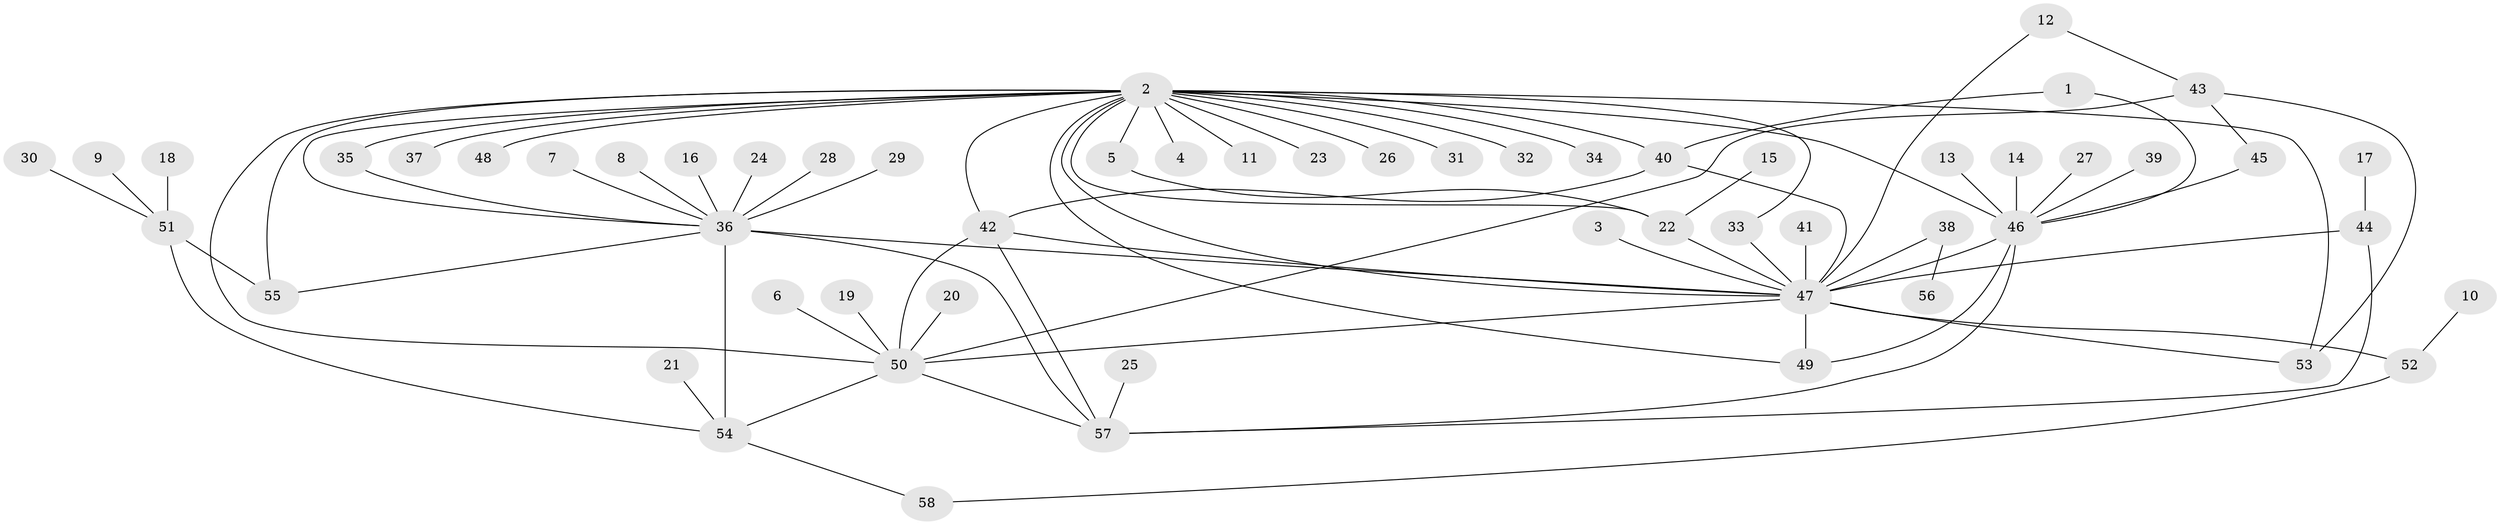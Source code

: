 // original degree distribution, {14: 0.008620689655172414, 15: 0.017241379310344827, 20: 0.008620689655172414, 12: 0.008620689655172414, 2: 0.20689655172413793, 3: 0.10344827586206896, 1: 0.5258620689655172, 5: 0.02586206896551724, 7: 0.008620689655172414, 8: 0.017241379310344827, 11: 0.008620689655172414, 4: 0.05172413793103448, 6: 0.008620689655172414}
// Generated by graph-tools (version 1.1) at 2025/26/03/09/25 03:26:02]
// undirected, 58 vertices, 83 edges
graph export_dot {
graph [start="1"]
  node [color=gray90,style=filled];
  1;
  2;
  3;
  4;
  5;
  6;
  7;
  8;
  9;
  10;
  11;
  12;
  13;
  14;
  15;
  16;
  17;
  18;
  19;
  20;
  21;
  22;
  23;
  24;
  25;
  26;
  27;
  28;
  29;
  30;
  31;
  32;
  33;
  34;
  35;
  36;
  37;
  38;
  39;
  40;
  41;
  42;
  43;
  44;
  45;
  46;
  47;
  48;
  49;
  50;
  51;
  52;
  53;
  54;
  55;
  56;
  57;
  58;
  1 -- 40 [weight=1.0];
  1 -- 46 [weight=1.0];
  2 -- 4 [weight=1.0];
  2 -- 5 [weight=1.0];
  2 -- 11 [weight=1.0];
  2 -- 22 [weight=1.0];
  2 -- 23 [weight=1.0];
  2 -- 26 [weight=1.0];
  2 -- 31 [weight=1.0];
  2 -- 32 [weight=1.0];
  2 -- 33 [weight=1.0];
  2 -- 34 [weight=2.0];
  2 -- 35 [weight=1.0];
  2 -- 36 [weight=1.0];
  2 -- 37 [weight=1.0];
  2 -- 40 [weight=1.0];
  2 -- 42 [weight=1.0];
  2 -- 46 [weight=2.0];
  2 -- 47 [weight=1.0];
  2 -- 48 [weight=2.0];
  2 -- 49 [weight=1.0];
  2 -- 50 [weight=1.0];
  2 -- 53 [weight=1.0];
  2 -- 55 [weight=2.0];
  3 -- 47 [weight=1.0];
  5 -- 22 [weight=1.0];
  6 -- 50 [weight=1.0];
  7 -- 36 [weight=1.0];
  8 -- 36 [weight=1.0];
  9 -- 51 [weight=1.0];
  10 -- 52 [weight=1.0];
  12 -- 43 [weight=1.0];
  12 -- 47 [weight=1.0];
  13 -- 46 [weight=1.0];
  14 -- 46 [weight=1.0];
  15 -- 22 [weight=1.0];
  16 -- 36 [weight=1.0];
  17 -- 44 [weight=1.0];
  18 -- 51 [weight=1.0];
  19 -- 50 [weight=1.0];
  20 -- 50 [weight=1.0];
  21 -- 54 [weight=1.0];
  22 -- 47 [weight=1.0];
  24 -- 36 [weight=1.0];
  25 -- 57 [weight=1.0];
  27 -- 46 [weight=1.0];
  28 -- 36 [weight=1.0];
  29 -- 36 [weight=1.0];
  30 -- 51 [weight=1.0];
  33 -- 47 [weight=1.0];
  35 -- 36 [weight=1.0];
  36 -- 47 [weight=2.0];
  36 -- 54 [weight=2.0];
  36 -- 55 [weight=1.0];
  36 -- 57 [weight=1.0];
  38 -- 47 [weight=1.0];
  38 -- 56 [weight=1.0];
  39 -- 46 [weight=1.0];
  40 -- 42 [weight=1.0];
  40 -- 47 [weight=1.0];
  41 -- 47 [weight=1.0];
  42 -- 47 [weight=1.0];
  42 -- 50 [weight=1.0];
  42 -- 57 [weight=1.0];
  43 -- 45 [weight=1.0];
  43 -- 50 [weight=1.0];
  43 -- 53 [weight=1.0];
  44 -- 47 [weight=2.0];
  44 -- 57 [weight=1.0];
  45 -- 46 [weight=1.0];
  46 -- 47 [weight=1.0];
  46 -- 49 [weight=1.0];
  46 -- 57 [weight=1.0];
  47 -- 49 [weight=2.0];
  47 -- 50 [weight=1.0];
  47 -- 52 [weight=1.0];
  47 -- 53 [weight=1.0];
  50 -- 54 [weight=1.0];
  50 -- 57 [weight=1.0];
  51 -- 54 [weight=1.0];
  51 -- 55 [weight=1.0];
  52 -- 58 [weight=1.0];
  54 -- 58 [weight=1.0];
}
